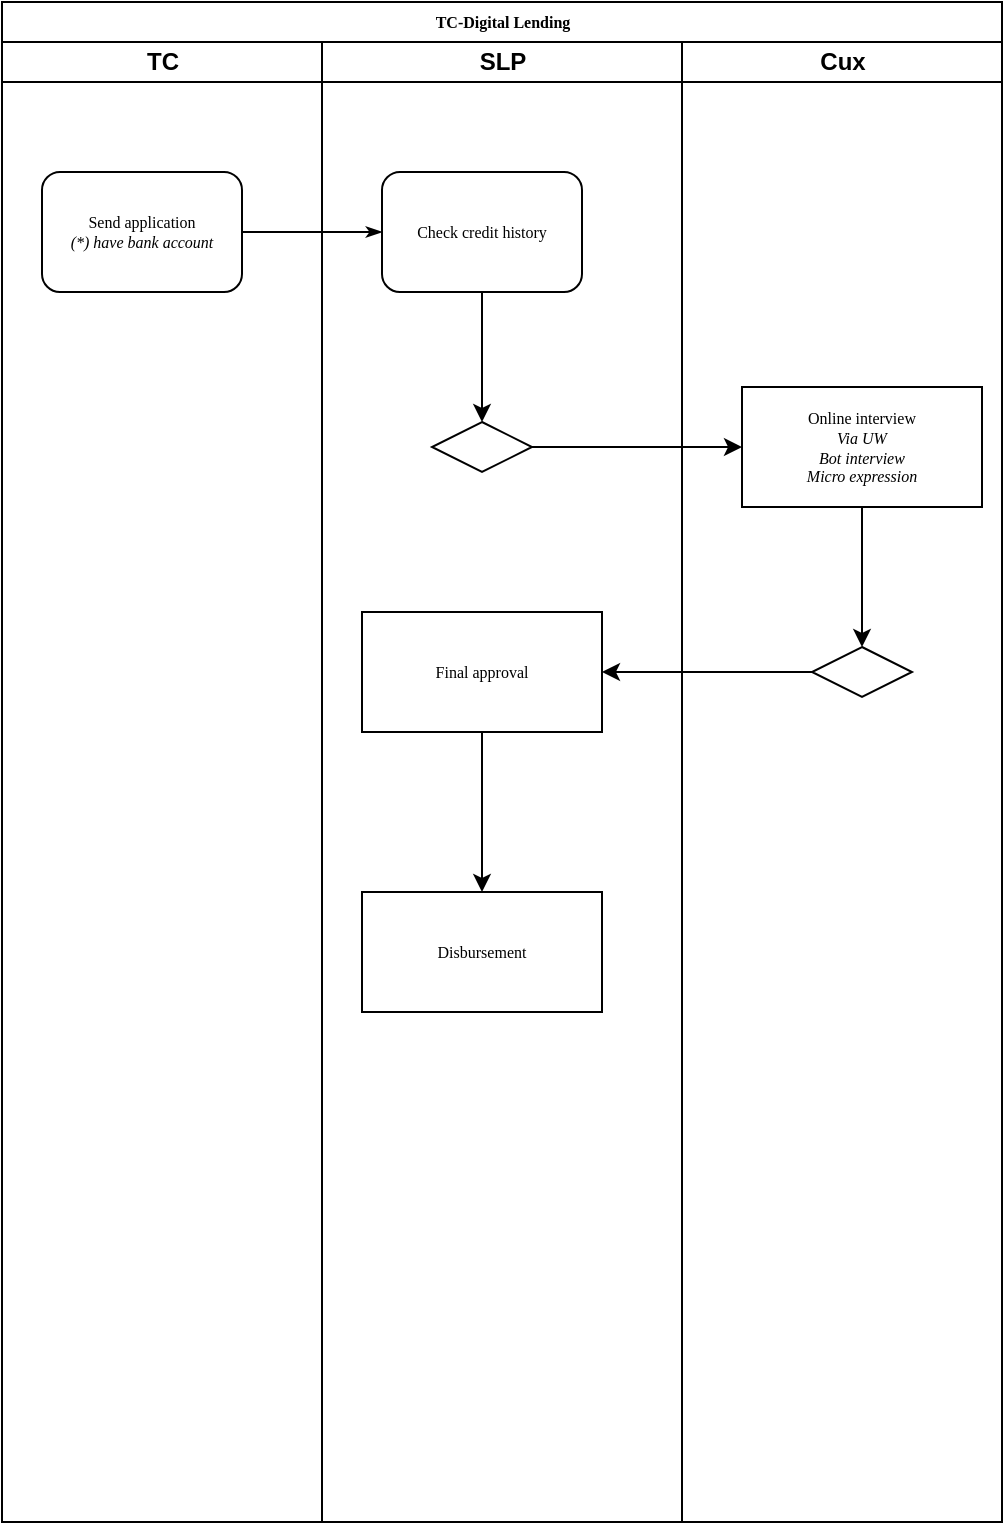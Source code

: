 <mxfile version="14.1.8" type="github">
  <diagram name="Page-1" id="74e2e168-ea6b-b213-b513-2b3c1d86103e">
    <mxGraphModel dx="1185" dy="635" grid="1" gridSize="10" guides="1" tooltips="1" connect="1" arrows="1" fold="1" page="1" pageScale="1" pageWidth="1100" pageHeight="850" background="#ffffff" math="0" shadow="0">
      <root>
        <mxCell id="0" />
        <mxCell id="1" parent="0" />
        <mxCell id="77e6c97f196da883-1" value="TC-Digital Lending" style="swimlane;html=1;childLayout=stackLayout;startSize=20;rounded=0;shadow=0;labelBackgroundColor=none;strokeWidth=1;fontFamily=Verdana;fontSize=8;align=center;" parent="1" vertex="1">
          <mxGeometry x="70" y="40" width="500" height="760" as="geometry" />
        </mxCell>
        <mxCell id="77e6c97f196da883-2" value="TC" style="swimlane;html=1;startSize=20;" parent="77e6c97f196da883-1" vertex="1">
          <mxGeometry y="20" width="160" height="740" as="geometry" />
        </mxCell>
        <mxCell id="77e6c97f196da883-8" value="Send application&lt;br&gt;&lt;i&gt;(*) have bank account&lt;/i&gt;" style="rounded=1;whiteSpace=wrap;html=1;shadow=0;labelBackgroundColor=none;strokeWidth=1;fontFamily=Verdana;fontSize=8;align=center;" parent="77e6c97f196da883-2" vertex="1">
          <mxGeometry x="20" y="65" width="100" height="60" as="geometry" />
        </mxCell>
        <mxCell id="77e6c97f196da883-26" style="edgeStyle=orthogonalEdgeStyle;rounded=1;html=1;labelBackgroundColor=none;startArrow=none;startFill=0;startSize=5;endArrow=classicThin;endFill=1;endSize=5;jettySize=auto;orthogonalLoop=1;strokeWidth=1;fontFamily=Verdana;fontSize=8" parent="77e6c97f196da883-1" source="77e6c97f196da883-8" target="77e6c97f196da883-11" edge="1">
          <mxGeometry relative="1" as="geometry" />
        </mxCell>
        <mxCell id="77e6c97f196da883-39" style="edgeStyle=orthogonalEdgeStyle;rounded=1;html=1;labelBackgroundColor=none;startArrow=none;startFill=0;startSize=5;endArrow=classicThin;endFill=1;endSize=5;jettySize=auto;orthogonalLoop=1;strokeWidth=1;fontFamily=Verdana;fontSize=8" parent="77e6c97f196da883-1" target="77e6c97f196da883-23" edge="1">
          <mxGeometry relative="1" as="geometry">
            <mxPoint x="600" y="690" as="sourcePoint" />
          </mxGeometry>
        </mxCell>
        <mxCell id="77e6c97f196da883-40" style="edgeStyle=orthogonalEdgeStyle;rounded=1;html=1;labelBackgroundColor=none;startArrow=none;startFill=0;startSize=5;endArrow=classicThin;endFill=1;endSize=5;jettySize=auto;orthogonalLoop=1;strokeWidth=1;fontFamily=Verdana;fontSize=8" parent="77e6c97f196da883-1" target="77e6c97f196da883-24" edge="1">
          <mxGeometry relative="1" as="geometry">
            <mxPoint x="770" y="690" as="sourcePoint" />
          </mxGeometry>
        </mxCell>
        <mxCell id="107ba76e4e335f99-1" style="edgeStyle=orthogonalEdgeStyle;rounded=1;html=1;labelBackgroundColor=none;startArrow=none;startFill=0;startSize=5;endArrow=classicThin;endFill=1;endSize=5;jettySize=auto;orthogonalLoop=1;strokeWidth=1;fontFamily=Verdana;fontSize=8" parent="77e6c97f196da883-1" target="77e6c97f196da883-18" edge="1">
          <mxGeometry relative="1" as="geometry">
            <mxPoint x="610" y="450" as="sourcePoint" />
          </mxGeometry>
        </mxCell>
        <mxCell id="107ba76e4e335f99-3" style="edgeStyle=orthogonalEdgeStyle;rounded=1;html=1;labelBackgroundColor=none;startArrow=none;startFill=0;startSize=5;endArrow=classicThin;endFill=1;endSize=5;jettySize=auto;orthogonalLoop=1;strokeColor=#000000;strokeWidth=1;fontFamily=Verdana;fontSize=8;fontColor=#000000;" parent="77e6c97f196da883-1" source="77e6c97f196da883-22" edge="1">
          <mxGeometry relative="1" as="geometry">
            <mxPoint x="610" y="610" as="targetPoint" />
          </mxGeometry>
        </mxCell>
        <mxCell id="77e6c97f196da883-3" value="SLP" style="swimlane;html=1;startSize=20;" parent="77e6c97f196da883-1" vertex="1">
          <mxGeometry x="160" y="20" width="180" height="740" as="geometry" />
        </mxCell>
        <mxCell id="77e6c97f196da883-11" value="Check credit history" style="rounded=1;whiteSpace=wrap;html=1;shadow=0;labelBackgroundColor=none;strokeWidth=1;fontFamily=Verdana;fontSize=8;align=center;" parent="77e6c97f196da883-3" vertex="1">
          <mxGeometry x="30" y="65" width="100" height="60" as="geometry" />
        </mxCell>
        <mxCell id="BkMkk-TvbLhvOdOv9HTv-4" value="" style="rhombus;whiteSpace=wrap;html=1;rounded=0;shadow=0;fontFamily=Verdana;fontSize=8;strokeWidth=1;" vertex="1" parent="77e6c97f196da883-3">
          <mxGeometry x="55" y="190" width="50" height="25" as="geometry" />
        </mxCell>
        <mxCell id="BkMkk-TvbLhvOdOv9HTv-5" value="" style="edgeStyle=orthogonalEdgeStyle;rounded=0;orthogonalLoop=1;jettySize=auto;html=1;" edge="1" parent="77e6c97f196da883-3" source="77e6c97f196da883-11" target="BkMkk-TvbLhvOdOv9HTv-4">
          <mxGeometry relative="1" as="geometry" />
        </mxCell>
        <mxCell id="BkMkk-TvbLhvOdOv9HTv-12" value="Final approval" style="whiteSpace=wrap;html=1;rounded=0;shadow=0;fontFamily=Verdana;fontSize=8;strokeWidth=1;glass=0;sketch=0;" vertex="1" parent="77e6c97f196da883-3">
          <mxGeometry x="20" y="285" width="120" height="60" as="geometry" />
        </mxCell>
        <mxCell id="77e6c97f196da883-4" value="Cux" style="swimlane;html=1;startSize=20;" parent="77e6c97f196da883-1" vertex="1">
          <mxGeometry x="340" y="20" width="160" height="740" as="geometry" />
        </mxCell>
        <mxCell id="BkMkk-TvbLhvOdOv9HTv-6" value="Online interview&lt;br&gt;&lt;i&gt;Via UW&lt;br&gt;Bot interview&lt;br&gt;Micro&amp;nbsp;expression&lt;/i&gt;" style="whiteSpace=wrap;html=1;rounded=0;shadow=0;fontFamily=Verdana;fontSize=8;strokeWidth=1;glass=0;sketch=0;" vertex="1" parent="77e6c97f196da883-4">
          <mxGeometry x="30" y="172.5" width="120" height="60" as="geometry" />
        </mxCell>
        <mxCell id="BkMkk-TvbLhvOdOv9HTv-10" value="" style="rhombus;whiteSpace=wrap;html=1;rounded=0;shadow=0;fontFamily=Verdana;fontSize=8;strokeWidth=1;glass=0;sketch=0;" vertex="1" parent="77e6c97f196da883-4">
          <mxGeometry x="65" y="302.5" width="50" height="25" as="geometry" />
        </mxCell>
        <mxCell id="BkMkk-TvbLhvOdOv9HTv-11" value="" style="edgeStyle=orthogonalEdgeStyle;rounded=0;orthogonalLoop=1;jettySize=auto;html=1;" edge="1" parent="77e6c97f196da883-4" source="BkMkk-TvbLhvOdOv9HTv-6" target="BkMkk-TvbLhvOdOv9HTv-10">
          <mxGeometry relative="1" as="geometry" />
        </mxCell>
        <mxCell id="BkMkk-TvbLhvOdOv9HTv-7" value="" style="edgeStyle=orthogonalEdgeStyle;rounded=0;orthogonalLoop=1;jettySize=auto;html=1;" edge="1" parent="77e6c97f196da883-1" source="BkMkk-TvbLhvOdOv9HTv-4" target="BkMkk-TvbLhvOdOv9HTv-6">
          <mxGeometry relative="1" as="geometry" />
        </mxCell>
        <mxCell id="BkMkk-TvbLhvOdOv9HTv-13" value="" style="edgeStyle=orthogonalEdgeStyle;rounded=0;orthogonalLoop=1;jettySize=auto;html=1;" edge="1" parent="77e6c97f196da883-1" source="BkMkk-TvbLhvOdOv9HTv-10" target="BkMkk-TvbLhvOdOv9HTv-12">
          <mxGeometry relative="1" as="geometry" />
        </mxCell>
        <mxCell id="BkMkk-TvbLhvOdOv9HTv-14" value="Disbursement" style="whiteSpace=wrap;html=1;rounded=0;shadow=0;fontFamily=Verdana;fontSize=8;strokeWidth=1;glass=0;sketch=0;" vertex="1" parent="1">
          <mxGeometry x="250" y="485" width="120" height="60" as="geometry" />
        </mxCell>
        <mxCell id="BkMkk-TvbLhvOdOv9HTv-15" value="" style="edgeStyle=orthogonalEdgeStyle;rounded=0;orthogonalLoop=1;jettySize=auto;html=1;" edge="1" parent="1" source="BkMkk-TvbLhvOdOv9HTv-12" target="BkMkk-TvbLhvOdOv9HTv-14">
          <mxGeometry relative="1" as="geometry" />
        </mxCell>
      </root>
    </mxGraphModel>
  </diagram>
</mxfile>
